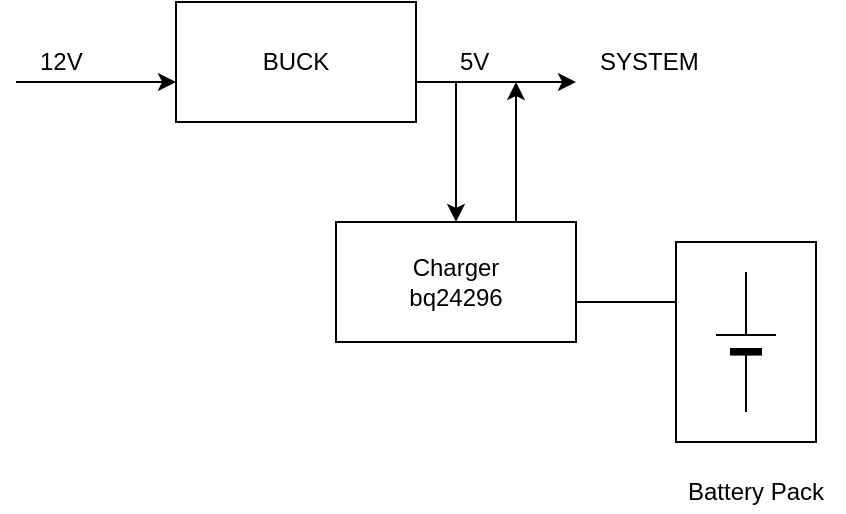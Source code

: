 <mxfile version="12.2.6" type="github" pages="1">
  <diagram id="C29vsQtd6jZAs602P4Rz" name="Page-1">
    <mxGraphModel dx="586" dy="319" grid="1" gridSize="10" guides="1" tooltips="1" connect="1" arrows="1" fold="1" page="1" pageScale="1" pageWidth="850" pageHeight="1100" math="0" shadow="0">
      <root>
        <mxCell id="0"/>
        <mxCell id="1" parent="0"/>
        <mxCell id="2DimMKOM4YlCNLxA1_Jv-13" value="" style="rounded=0;whiteSpace=wrap;html=1;" vertex="1" parent="1">
          <mxGeometry x="410" y="200" width="70" height="100" as="geometry"/>
        </mxCell>
        <mxCell id="2DimMKOM4YlCNLxA1_Jv-1" value="BUCK" style="rounded=0;whiteSpace=wrap;html=1;" vertex="1" parent="1">
          <mxGeometry x="160" y="80" width="120" height="60" as="geometry"/>
        </mxCell>
        <mxCell id="2DimMKOM4YlCNLxA1_Jv-2" value="12V" style="text;html=1;resizable=0;points=[];autosize=1;align=left;verticalAlign=top;spacingTop=-4;" vertex="1" parent="1">
          <mxGeometry x="90" y="100" width="40" height="20" as="geometry"/>
        </mxCell>
        <mxCell id="2DimMKOM4YlCNLxA1_Jv-3" value="" style="endArrow=classic;html=1;entryX=0;entryY=0.667;entryDx=0;entryDy=0;entryPerimeter=0;" edge="1" parent="1" target="2DimMKOM4YlCNLxA1_Jv-1">
          <mxGeometry width="50" height="50" relative="1" as="geometry">
            <mxPoint x="80" y="120" as="sourcePoint"/>
            <mxPoint x="130" y="70" as="targetPoint"/>
          </mxGeometry>
        </mxCell>
        <mxCell id="2DimMKOM4YlCNLxA1_Jv-4" value="" style="endArrow=classic;html=1;entryX=0;entryY=0.667;entryDx=0;entryDy=0;entryPerimeter=0;" edge="1" parent="1">
          <mxGeometry width="50" height="50" relative="1" as="geometry">
            <mxPoint x="280" y="120" as="sourcePoint"/>
            <mxPoint x="360" y="120.02" as="targetPoint"/>
          </mxGeometry>
        </mxCell>
        <mxCell id="2DimMKOM4YlCNLxA1_Jv-5" value="5V" style="text;html=1;resizable=0;points=[];autosize=1;align=left;verticalAlign=top;spacingTop=-4;" vertex="1" parent="1">
          <mxGeometry x="300" y="100" width="30" height="20" as="geometry"/>
        </mxCell>
        <mxCell id="2DimMKOM4YlCNLxA1_Jv-6" value="SYSTEM" style="text;html=1;resizable=0;points=[];autosize=1;align=left;verticalAlign=top;spacingTop=-4;" vertex="1" parent="1">
          <mxGeometry x="370" y="100" width="60" height="20" as="geometry"/>
        </mxCell>
        <mxCell id="2DimMKOM4YlCNLxA1_Jv-7" value="" style="endArrow=classic;html=1;exitX=0;exitY=1;exitDx=0;exitDy=0;exitPerimeter=0;" edge="1" parent="1" source="2DimMKOM4YlCNLxA1_Jv-5">
          <mxGeometry width="50" height="50" relative="1" as="geometry">
            <mxPoint x="270" y="180" as="sourcePoint"/>
            <mxPoint x="300" y="190" as="targetPoint"/>
          </mxGeometry>
        </mxCell>
        <mxCell id="2DimMKOM4YlCNLxA1_Jv-8" value="Charger&lt;br&gt;bq24296" style="rounded=0;whiteSpace=wrap;html=1;" vertex="1" parent="1">
          <mxGeometry x="240" y="190" width="120" height="60" as="geometry"/>
        </mxCell>
        <mxCell id="2DimMKOM4YlCNLxA1_Jv-10" value="" style="verticalLabelPosition=bottom;shadow=0;dashed=0;align=center;fillColor=#000000;html=1;verticalAlign=top;strokeWidth=1;shape=mxgraph.electrical.miscellaneous.monocell_battery;direction=north;" vertex="1" parent="1">
          <mxGeometry x="430" y="215" width="30" height="70" as="geometry"/>
        </mxCell>
        <mxCell id="2DimMKOM4YlCNLxA1_Jv-11" value="" style="endArrow=none;html=1;" edge="1" parent="1">
          <mxGeometry width="50" height="50" relative="1" as="geometry">
            <mxPoint x="360" y="230" as="sourcePoint"/>
            <mxPoint x="410" y="230" as="targetPoint"/>
          </mxGeometry>
        </mxCell>
        <mxCell id="2DimMKOM4YlCNLxA1_Jv-14" value="Battery Pack" style="text;html=1;resizable=0;points=[];autosize=1;align=left;verticalAlign=top;spacingTop=-4;" vertex="1" parent="1">
          <mxGeometry x="414" y="315" width="80" height="20" as="geometry"/>
        </mxCell>
        <mxCell id="2DimMKOM4YlCNLxA1_Jv-15" value="" style="endArrow=classic;html=1;exitX=0;exitY=1;exitDx=0;exitDy=0;exitPerimeter=0;" edge="1" parent="1">
          <mxGeometry width="50" height="50" relative="1" as="geometry">
            <mxPoint x="330" y="190" as="sourcePoint"/>
            <mxPoint x="330" y="120" as="targetPoint"/>
          </mxGeometry>
        </mxCell>
      </root>
    </mxGraphModel>
  </diagram>
</mxfile>
